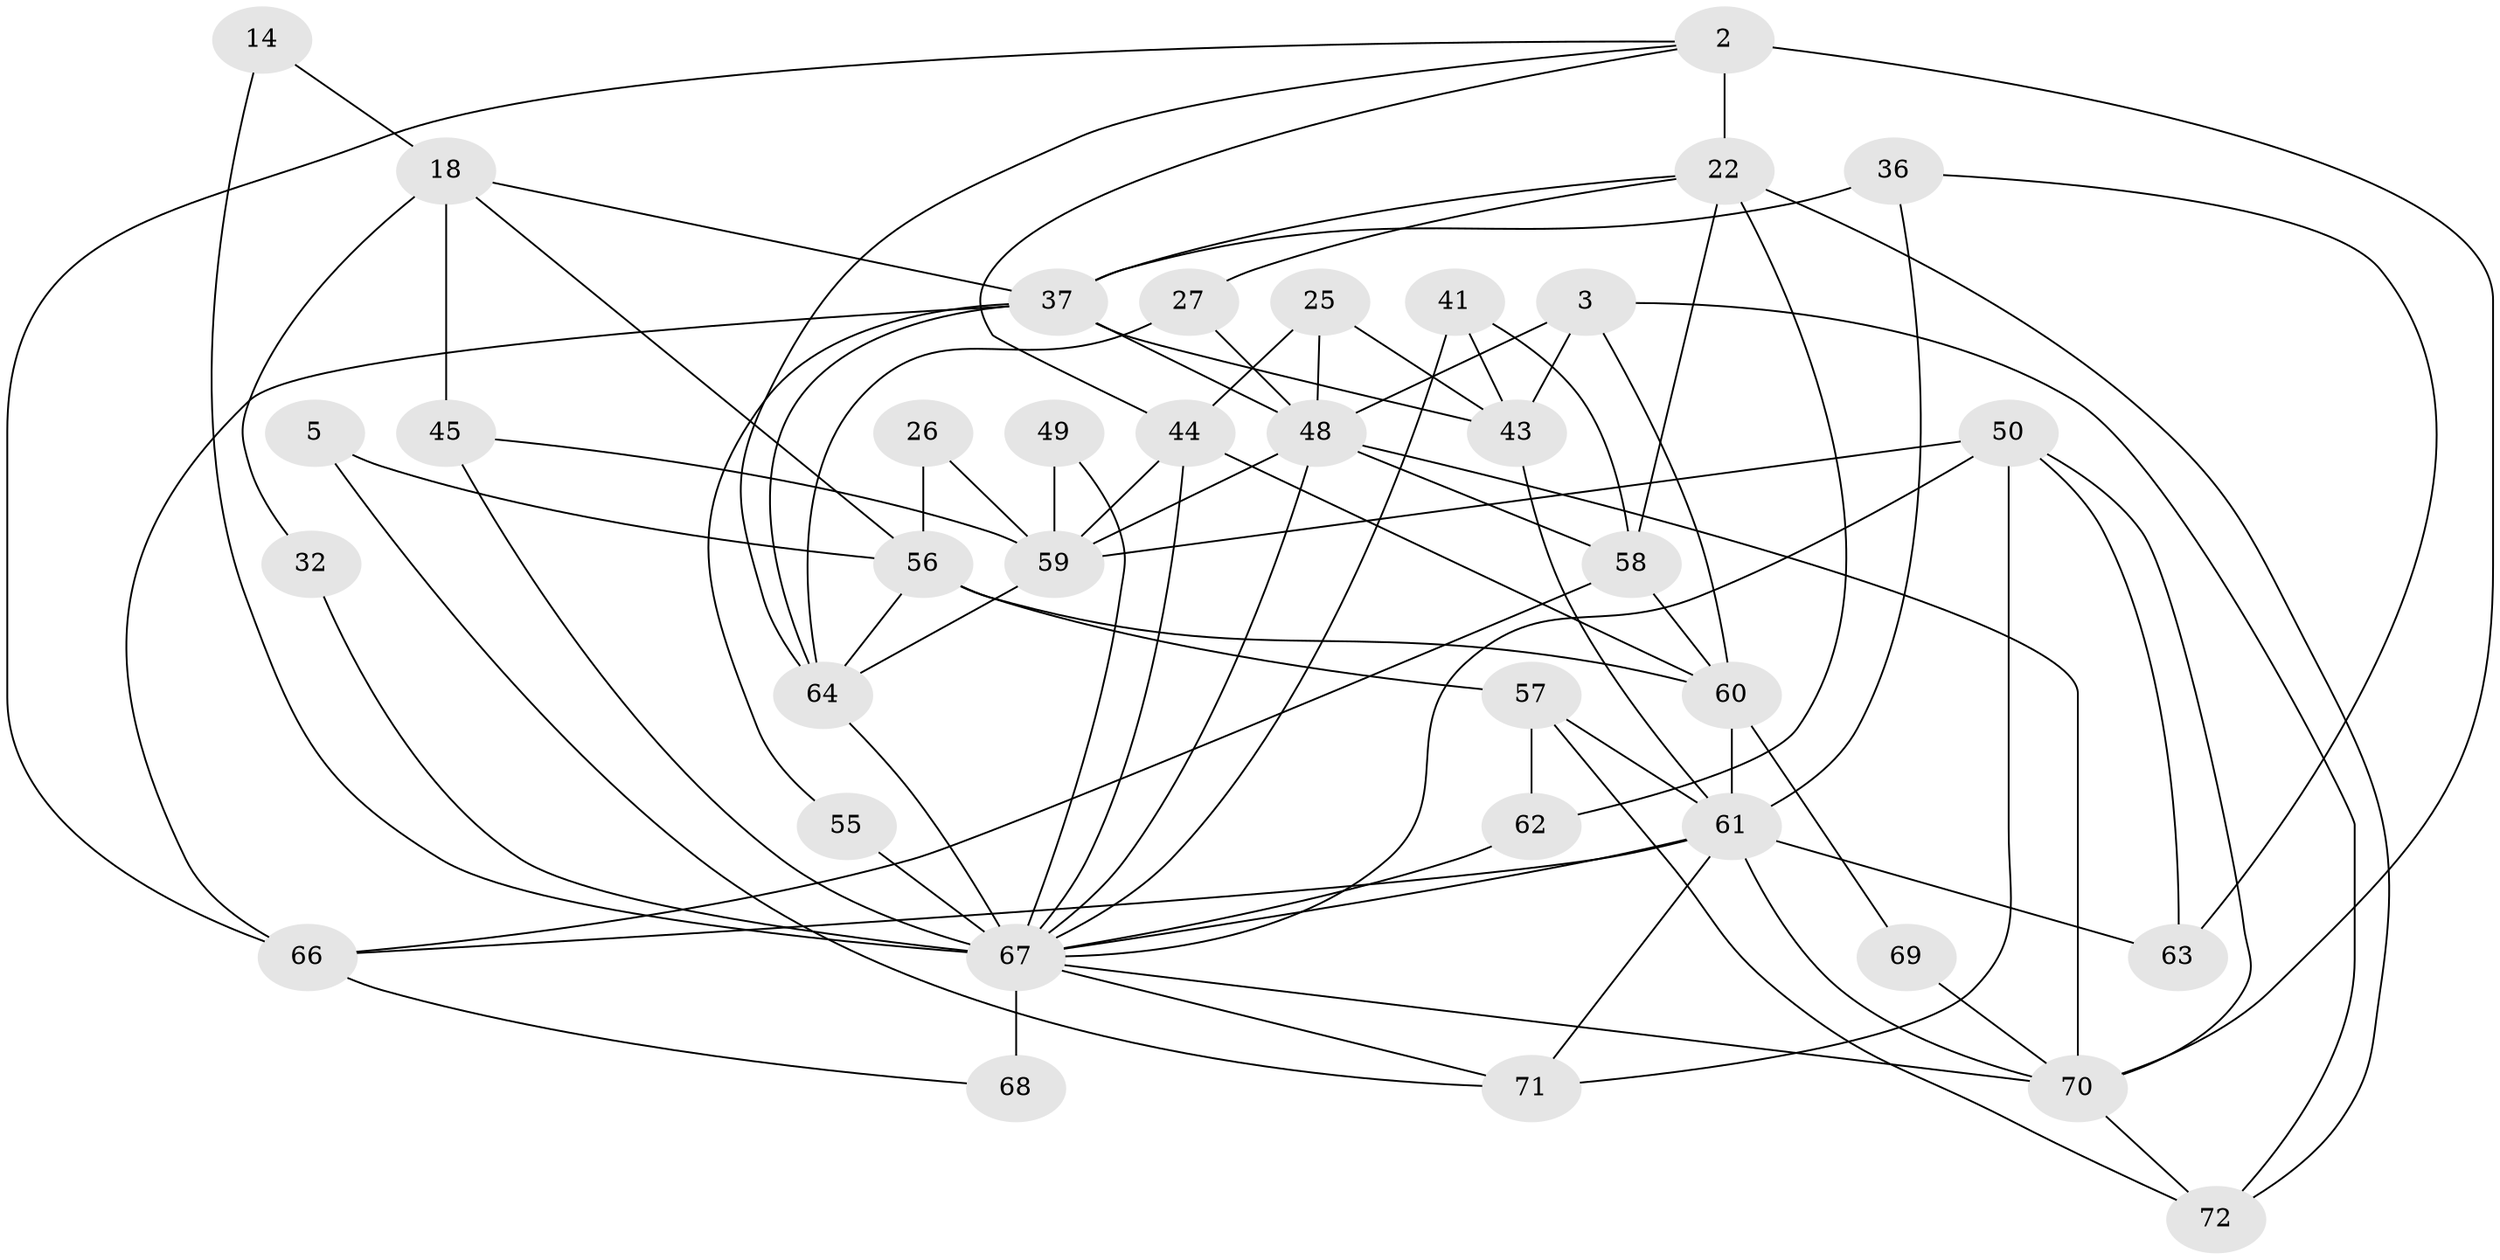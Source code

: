 // original degree distribution, {6: 0.06944444444444445, 8: 0.027777777777777776, 4: 0.3333333333333333, 3: 0.2361111111111111, 2: 0.125, 5: 0.19444444444444445, 7: 0.013888888888888888}
// Generated by graph-tools (version 1.1) at 2025/49/03/09/25 04:49:18]
// undirected, 36 vertices, 83 edges
graph export_dot {
graph [start="1"]
  node [color=gray90,style=filled];
  2;
  3;
  5;
  14;
  18;
  22 [super="+16+9"];
  25;
  26;
  27;
  32;
  36;
  37 [super="+8+11"];
  41;
  43;
  44 [super="+28"];
  45;
  48 [super="+13+35+6"];
  49;
  50 [super="+23"];
  55 [super="+24"];
  56 [super="+31+46"];
  57 [super="+38"];
  58 [super="+17"];
  59 [super="+54"];
  60;
  61 [super="+52+53"];
  62;
  63 [super="+34"];
  64 [super="+33"];
  66 [super="+15"];
  67 [super="+19+42+65"];
  68;
  69;
  70 [super="+39+51"];
  71;
  72;
  2 -- 64;
  2 -- 22 [weight=2];
  2 -- 44;
  2 -- 70 [weight=3];
  2 -- 66;
  3 -- 60;
  3 -- 43;
  3 -- 72;
  3 -- 48;
  5 -- 71;
  5 -- 56;
  14 -- 18;
  14 -- 67;
  18 -- 45;
  18 -- 32;
  18 -- 56;
  18 -- 37;
  22 -- 72 [weight=2];
  22 -- 62;
  22 -- 27;
  22 -- 58;
  22 -- 37;
  25 -- 43;
  25 -- 48 [weight=2];
  25 -- 44;
  26 -- 59 [weight=2];
  26 -- 56 [weight=2];
  27 -- 64;
  27 -- 48;
  32 -- 67;
  36 -- 37;
  36 -- 63;
  36 -- 61;
  37 -- 43;
  37 -- 66;
  37 -- 55;
  37 -- 48;
  37 -- 64 [weight=2];
  41 -- 58;
  41 -- 43;
  41 -- 67;
  43 -- 61;
  44 -- 60 [weight=2];
  44 -- 59 [weight=2];
  44 -- 67;
  45 -- 67 [weight=2];
  45 -- 59 [weight=2];
  48 -- 59 [weight=2];
  48 -- 70 [weight=2];
  48 -- 67 [weight=2];
  48 -- 58;
  49 -- 59;
  49 -- 67;
  50 -- 71 [weight=2];
  50 -- 63;
  50 -- 59;
  50 -- 67;
  50 -- 70;
  55 -- 67 [weight=4];
  56 -- 60;
  56 -- 57;
  56 -- 64;
  57 -- 72 [weight=2];
  57 -- 62;
  57 -- 61 [weight=2];
  58 -- 60 [weight=2];
  58 -- 66;
  59 -- 64;
  60 -- 69;
  60 -- 61;
  61 -- 66;
  61 -- 67;
  61 -- 70 [weight=2];
  61 -- 71;
  61 -- 63;
  62 -- 67;
  64 -- 67;
  66 -- 68;
  67 -- 68 [weight=2];
  67 -- 70;
  67 -- 71;
  69 -- 70;
  70 -- 72;
}
